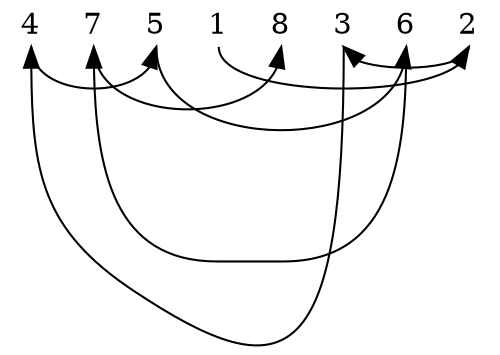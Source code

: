 digraph {
    rankdir=LR
    ranksep=0
    edge[style=invis]
    node[shape=none, width=0.3, height=0, margin=0.02]
    4 -> 7 -> 5 -> 1 -> 8 -> 3 -> 6 -> 2

    edge[style=solid, constraint=false]
    1:s -> 2:s -> 3:s -> 4:s -> 5:s -> 6:s -> 7:s -> 8:s
}
